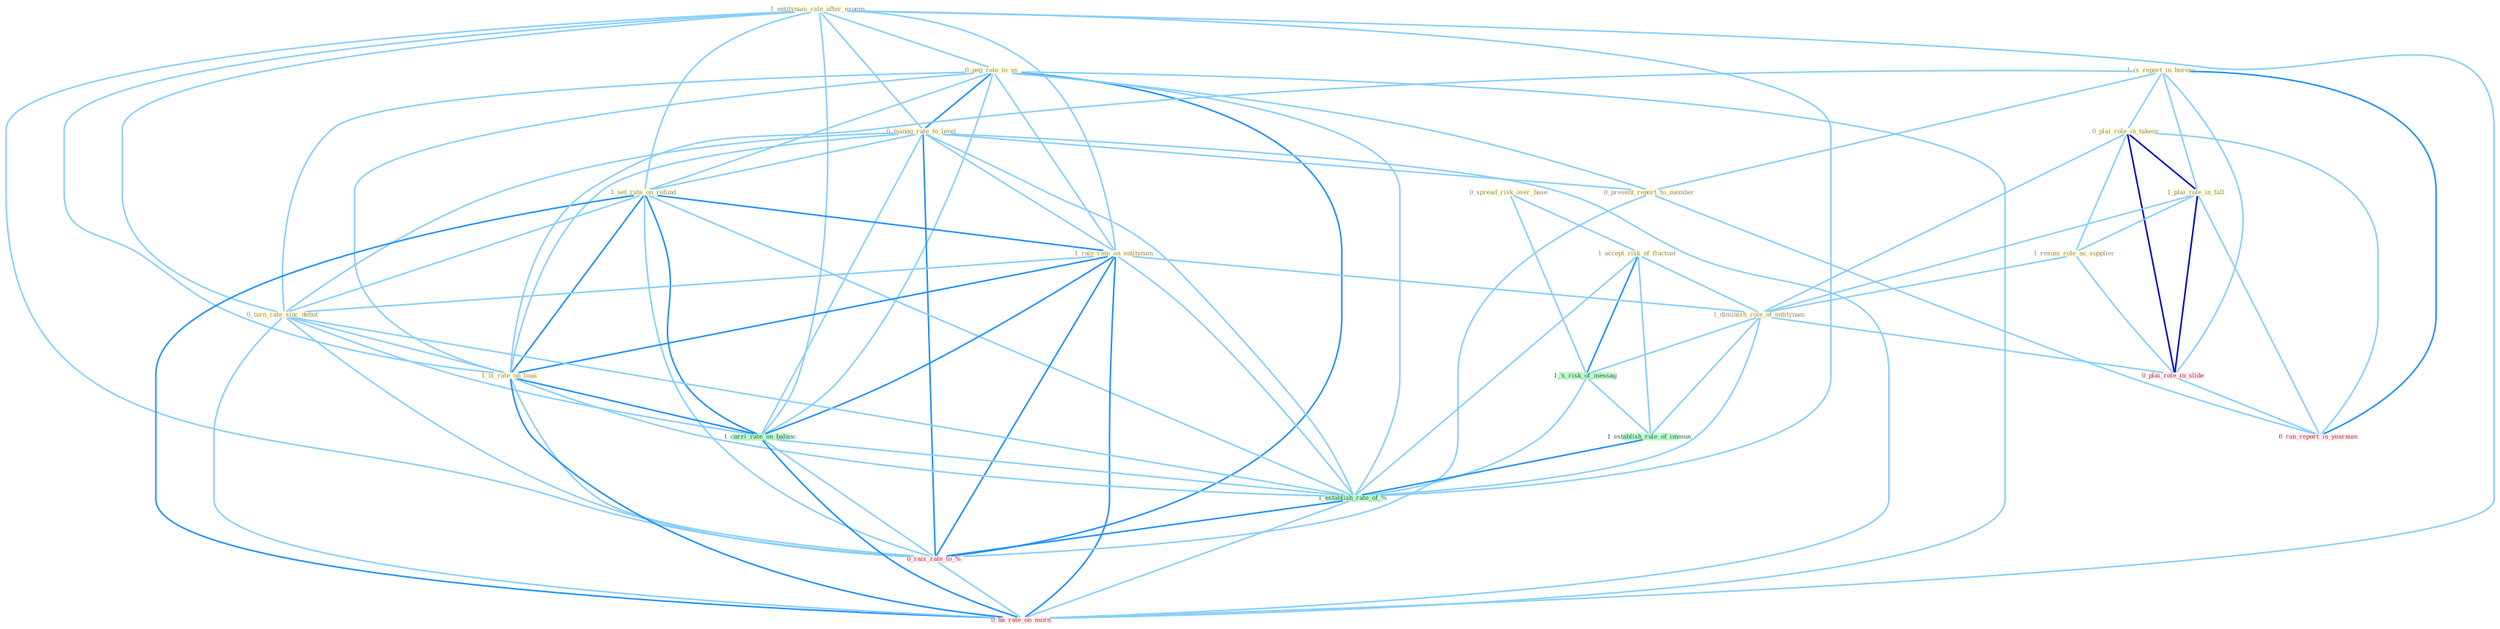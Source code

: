 Graph G{ 
    node
    [shape=polygon,style=filled,width=.5,height=.06,color="#BDFCC9",fixedsize=true,fontsize=4,
    fontcolor="#2f4f4f"];
    {node
    [color="#ffffe0", fontcolor="#8b7d6b"] "1_entitynam_rate_after_expens " "0_peg_rate_to_us " "0_spread_risk_over_base " "1_accept_risk_of_fluctuat " "0_manag_rate_to_level " "1_set_rate_on_refund " "1_is_report_in_bureau " "1_rais_rate_on_entitynam " "0_plai_role_in_takeov " "1_plai_role_in_fall " "1_resum_role_as_supplier " "0_turn_rate_sinc_debut " "1_diminish_role_of_entitynam " "0_present_report_to_member " "1_is_rate_on_loan "}
{node [color="#fff0f5", fontcolor="#b22222"] "0_plai_role_in_slide " "0_ran_report_in_yearnum " "0_rais_rate_to_% " "0_ha_rate_on_morn "}
edge [color="#B0E2FF"];

	"1_entitynam_rate_after_expens " -- "0_peg_rate_to_us " [w="1", color="#87cefa" ];
	"1_entitynam_rate_after_expens " -- "0_manag_rate_to_level " [w="1", color="#87cefa" ];
	"1_entitynam_rate_after_expens " -- "1_set_rate_on_refund " [w="1", color="#87cefa" ];
	"1_entitynam_rate_after_expens " -- "1_rais_rate_on_entitynam " [w="1", color="#87cefa" ];
	"1_entitynam_rate_after_expens " -- "0_turn_rate_sinc_debut " [w="1", color="#87cefa" ];
	"1_entitynam_rate_after_expens " -- "1_is_rate_on_loan " [w="1", color="#87cefa" ];
	"1_entitynam_rate_after_expens " -- "1_carri_rate_on_balanc " [w="1", color="#87cefa" ];
	"1_entitynam_rate_after_expens " -- "1_establish_rate_of_% " [w="1", color="#87cefa" ];
	"1_entitynam_rate_after_expens " -- "0_rais_rate_to_% " [w="1", color="#87cefa" ];
	"1_entitynam_rate_after_expens " -- "0_ha_rate_on_morn " [w="1", color="#87cefa" ];
	"0_peg_rate_to_us " -- "0_manag_rate_to_level " [w="2", color="#1e90ff" , len=0.8];
	"0_peg_rate_to_us " -- "1_set_rate_on_refund " [w="1", color="#87cefa" ];
	"0_peg_rate_to_us " -- "1_rais_rate_on_entitynam " [w="1", color="#87cefa" ];
	"0_peg_rate_to_us " -- "0_turn_rate_sinc_debut " [w="1", color="#87cefa" ];
	"0_peg_rate_to_us " -- "0_present_report_to_member " [w="1", color="#87cefa" ];
	"0_peg_rate_to_us " -- "1_is_rate_on_loan " [w="1", color="#87cefa" ];
	"0_peg_rate_to_us " -- "1_carri_rate_on_balanc " [w="1", color="#87cefa" ];
	"0_peg_rate_to_us " -- "1_establish_rate_of_% " [w="1", color="#87cefa" ];
	"0_peg_rate_to_us " -- "0_rais_rate_to_% " [w="2", color="#1e90ff" , len=0.8];
	"0_peg_rate_to_us " -- "0_ha_rate_on_morn " [w="1", color="#87cefa" ];
	"0_spread_risk_over_base " -- "1_accept_risk_of_fluctuat " [w="1", color="#87cefa" ];
	"0_spread_risk_over_base " -- "1_'s_risk_of_messag " [w="1", color="#87cefa" ];
	"1_accept_risk_of_fluctuat " -- "1_diminish_role_of_entitynam " [w="1", color="#87cefa" ];
	"1_accept_risk_of_fluctuat " -- "1_'s_risk_of_messag " [w="2", color="#1e90ff" , len=0.8];
	"1_accept_risk_of_fluctuat " -- "1_establish_rule_of_immun " [w="1", color="#87cefa" ];
	"1_accept_risk_of_fluctuat " -- "1_establish_rate_of_% " [w="1", color="#87cefa" ];
	"0_manag_rate_to_level " -- "1_set_rate_on_refund " [w="1", color="#87cefa" ];
	"0_manag_rate_to_level " -- "1_rais_rate_on_entitynam " [w="1", color="#87cefa" ];
	"0_manag_rate_to_level " -- "0_turn_rate_sinc_debut " [w="1", color="#87cefa" ];
	"0_manag_rate_to_level " -- "0_present_report_to_member " [w="1", color="#87cefa" ];
	"0_manag_rate_to_level " -- "1_is_rate_on_loan " [w="1", color="#87cefa" ];
	"0_manag_rate_to_level " -- "1_carri_rate_on_balanc " [w="1", color="#87cefa" ];
	"0_manag_rate_to_level " -- "1_establish_rate_of_% " [w="1", color="#87cefa" ];
	"0_manag_rate_to_level " -- "0_rais_rate_to_% " [w="2", color="#1e90ff" , len=0.8];
	"0_manag_rate_to_level " -- "0_ha_rate_on_morn " [w="1", color="#87cefa" ];
	"1_set_rate_on_refund " -- "1_rais_rate_on_entitynam " [w="2", color="#1e90ff" , len=0.8];
	"1_set_rate_on_refund " -- "0_turn_rate_sinc_debut " [w="1", color="#87cefa" ];
	"1_set_rate_on_refund " -- "1_is_rate_on_loan " [w="2", color="#1e90ff" , len=0.8];
	"1_set_rate_on_refund " -- "1_carri_rate_on_balanc " [w="2", color="#1e90ff" , len=0.8];
	"1_set_rate_on_refund " -- "1_establish_rate_of_% " [w="1", color="#87cefa" ];
	"1_set_rate_on_refund " -- "0_rais_rate_to_% " [w="1", color="#87cefa" ];
	"1_set_rate_on_refund " -- "0_ha_rate_on_morn " [w="2", color="#1e90ff" , len=0.8];
	"1_is_report_in_bureau " -- "0_plai_role_in_takeov " [w="1", color="#87cefa" ];
	"1_is_report_in_bureau " -- "1_plai_role_in_fall " [w="1", color="#87cefa" ];
	"1_is_report_in_bureau " -- "0_present_report_to_member " [w="1", color="#87cefa" ];
	"1_is_report_in_bureau " -- "1_is_rate_on_loan " [w="1", color="#87cefa" ];
	"1_is_report_in_bureau " -- "0_plai_role_in_slide " [w="1", color="#87cefa" ];
	"1_is_report_in_bureau " -- "0_ran_report_in_yearnum " [w="2", color="#1e90ff" , len=0.8];
	"1_rais_rate_on_entitynam " -- "0_turn_rate_sinc_debut " [w="1", color="#87cefa" ];
	"1_rais_rate_on_entitynam " -- "1_diminish_role_of_entitynam " [w="1", color="#87cefa" ];
	"1_rais_rate_on_entitynam " -- "1_is_rate_on_loan " [w="2", color="#1e90ff" , len=0.8];
	"1_rais_rate_on_entitynam " -- "1_carri_rate_on_balanc " [w="2", color="#1e90ff" , len=0.8];
	"1_rais_rate_on_entitynam " -- "1_establish_rate_of_% " [w="1", color="#87cefa" ];
	"1_rais_rate_on_entitynam " -- "0_rais_rate_to_% " [w="2", color="#1e90ff" , len=0.8];
	"1_rais_rate_on_entitynam " -- "0_ha_rate_on_morn " [w="2", color="#1e90ff" , len=0.8];
	"0_plai_role_in_takeov " -- "1_plai_role_in_fall " [w="3", color="#0000cd" , len=0.6];
	"0_plai_role_in_takeov " -- "1_resum_role_as_supplier " [w="1", color="#87cefa" ];
	"0_plai_role_in_takeov " -- "1_diminish_role_of_entitynam " [w="1", color="#87cefa" ];
	"0_plai_role_in_takeov " -- "0_plai_role_in_slide " [w="3", color="#0000cd" , len=0.6];
	"0_plai_role_in_takeov " -- "0_ran_report_in_yearnum " [w="1", color="#87cefa" ];
	"1_plai_role_in_fall " -- "1_resum_role_as_supplier " [w="1", color="#87cefa" ];
	"1_plai_role_in_fall " -- "1_diminish_role_of_entitynam " [w="1", color="#87cefa" ];
	"1_plai_role_in_fall " -- "0_plai_role_in_slide " [w="3", color="#0000cd" , len=0.6];
	"1_plai_role_in_fall " -- "0_ran_report_in_yearnum " [w="1", color="#87cefa" ];
	"1_resum_role_as_supplier " -- "1_diminish_role_of_entitynam " [w="1", color="#87cefa" ];
	"1_resum_role_as_supplier " -- "0_plai_role_in_slide " [w="1", color="#87cefa" ];
	"0_turn_rate_sinc_debut " -- "1_is_rate_on_loan " [w="1", color="#87cefa" ];
	"0_turn_rate_sinc_debut " -- "1_carri_rate_on_balanc " [w="1", color="#87cefa" ];
	"0_turn_rate_sinc_debut " -- "1_establish_rate_of_% " [w="1", color="#87cefa" ];
	"0_turn_rate_sinc_debut " -- "0_rais_rate_to_% " [w="1", color="#87cefa" ];
	"0_turn_rate_sinc_debut " -- "0_ha_rate_on_morn " [w="1", color="#87cefa" ];
	"1_diminish_role_of_entitynam " -- "0_plai_role_in_slide " [w="1", color="#87cefa" ];
	"1_diminish_role_of_entitynam " -- "1_'s_risk_of_messag " [w="1", color="#87cefa" ];
	"1_diminish_role_of_entitynam " -- "1_establish_rule_of_immun " [w="1", color="#87cefa" ];
	"1_diminish_role_of_entitynam " -- "1_establish_rate_of_% " [w="1", color="#87cefa" ];
	"0_present_report_to_member " -- "0_ran_report_in_yearnum " [w="1", color="#87cefa" ];
	"0_present_report_to_member " -- "0_rais_rate_to_% " [w="1", color="#87cefa" ];
	"1_is_rate_on_loan " -- "1_carri_rate_on_balanc " [w="2", color="#1e90ff" , len=0.8];
	"1_is_rate_on_loan " -- "1_establish_rate_of_% " [w="1", color="#87cefa" ];
	"1_is_rate_on_loan " -- "0_rais_rate_to_% " [w="1", color="#87cefa" ];
	"1_is_rate_on_loan " -- "0_ha_rate_on_morn " [w="2", color="#1e90ff" , len=0.8];
	"0_plai_role_in_slide " -- "0_ran_report_in_yearnum " [w="1", color="#87cefa" ];
	"1_carri_rate_on_balanc " -- "1_establish_rate_of_% " [w="1", color="#87cefa" ];
	"1_carri_rate_on_balanc " -- "0_rais_rate_to_% " [w="1", color="#87cefa" ];
	"1_carri_rate_on_balanc " -- "0_ha_rate_on_morn " [w="2", color="#1e90ff" , len=0.8];
	"1_'s_risk_of_messag " -- "1_establish_rule_of_immun " [w="1", color="#87cefa" ];
	"1_'s_risk_of_messag " -- "1_establish_rate_of_% " [w="1", color="#87cefa" ];
	"1_establish_rule_of_immun " -- "1_establish_rate_of_% " [w="2", color="#1e90ff" , len=0.8];
	"1_establish_rate_of_% " -- "0_rais_rate_to_% " [w="2", color="#1e90ff" , len=0.8];
	"1_establish_rate_of_% " -- "0_ha_rate_on_morn " [w="1", color="#87cefa" ];
	"0_rais_rate_to_% " -- "0_ha_rate_on_morn " [w="1", color="#87cefa" ];
}